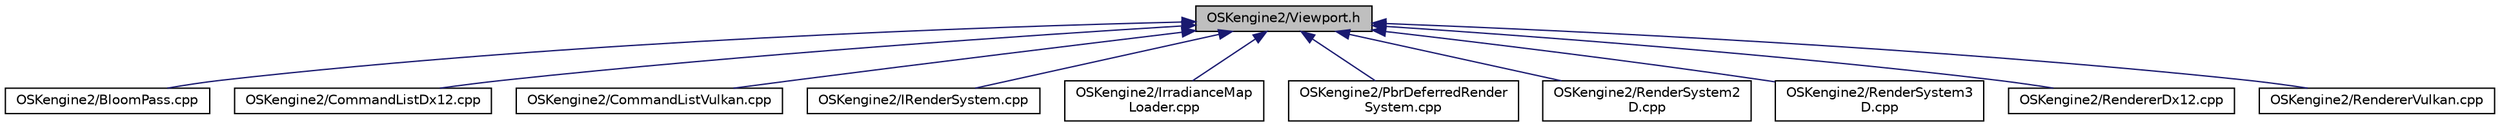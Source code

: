 digraph "OSKengine2/Viewport.h"
{
 // LATEX_PDF_SIZE
  edge [fontname="Helvetica",fontsize="10",labelfontname="Helvetica",labelfontsize="10"];
  node [fontname="Helvetica",fontsize="10",shape=record];
  Node1 [label="OSKengine2/Viewport.h",height=0.2,width=0.4,color="black", fillcolor="grey75", style="filled", fontcolor="black",tooltip=" "];
  Node1 -> Node2 [dir="back",color="midnightblue",fontsize="10",style="solid",fontname="Helvetica"];
  Node2 [label="OSKengine2/BloomPass.cpp",height=0.2,width=0.4,color="black", fillcolor="white", style="filled",URL="$_bloom_pass_8cpp.html",tooltip=" "];
  Node1 -> Node3 [dir="back",color="midnightblue",fontsize="10",style="solid",fontname="Helvetica"];
  Node3 [label="OSKengine2/CommandListDx12.cpp",height=0.2,width=0.4,color="black", fillcolor="white", style="filled",URL="$_command_list_dx12_8cpp.html",tooltip=" "];
  Node1 -> Node4 [dir="back",color="midnightblue",fontsize="10",style="solid",fontname="Helvetica"];
  Node4 [label="OSKengine2/CommandListVulkan.cpp",height=0.2,width=0.4,color="black", fillcolor="white", style="filled",URL="$_command_list_vulkan_8cpp.html",tooltip=" "];
  Node1 -> Node5 [dir="back",color="midnightblue",fontsize="10",style="solid",fontname="Helvetica"];
  Node5 [label="OSKengine2/IRenderSystem.cpp",height=0.2,width=0.4,color="black", fillcolor="white", style="filled",URL="$_i_render_system_8cpp.html",tooltip=" "];
  Node1 -> Node6 [dir="back",color="midnightblue",fontsize="10",style="solid",fontname="Helvetica"];
  Node6 [label="OSKengine2/IrradianceMap\lLoader.cpp",height=0.2,width=0.4,color="black", fillcolor="white", style="filled",URL="$_irradiance_map_loader_8cpp.html",tooltip=" "];
  Node1 -> Node7 [dir="back",color="midnightblue",fontsize="10",style="solid",fontname="Helvetica"];
  Node7 [label="OSKengine2/PbrDeferredRender\lSystem.cpp",height=0.2,width=0.4,color="black", fillcolor="white", style="filled",URL="$_pbr_deferred_render_system_8cpp.html",tooltip=" "];
  Node1 -> Node8 [dir="back",color="midnightblue",fontsize="10",style="solid",fontname="Helvetica"];
  Node8 [label="OSKengine2/RenderSystem2\lD.cpp",height=0.2,width=0.4,color="black", fillcolor="white", style="filled",URL="$_render_system2_d_8cpp.html",tooltip=" "];
  Node1 -> Node9 [dir="back",color="midnightblue",fontsize="10",style="solid",fontname="Helvetica"];
  Node9 [label="OSKengine2/RenderSystem3\lD.cpp",height=0.2,width=0.4,color="black", fillcolor="white", style="filled",URL="$_render_system3_d_8cpp.html",tooltip=" "];
  Node1 -> Node10 [dir="back",color="midnightblue",fontsize="10",style="solid",fontname="Helvetica"];
  Node10 [label="OSKengine2/RendererDx12.cpp",height=0.2,width=0.4,color="black", fillcolor="white", style="filled",URL="$_renderer_dx12_8cpp.html",tooltip=" "];
  Node1 -> Node11 [dir="back",color="midnightblue",fontsize="10",style="solid",fontname="Helvetica"];
  Node11 [label="OSKengine2/RendererVulkan.cpp",height=0.2,width=0.4,color="black", fillcolor="white", style="filled",URL="$_renderer_vulkan_8cpp.html",tooltip=" "];
}
